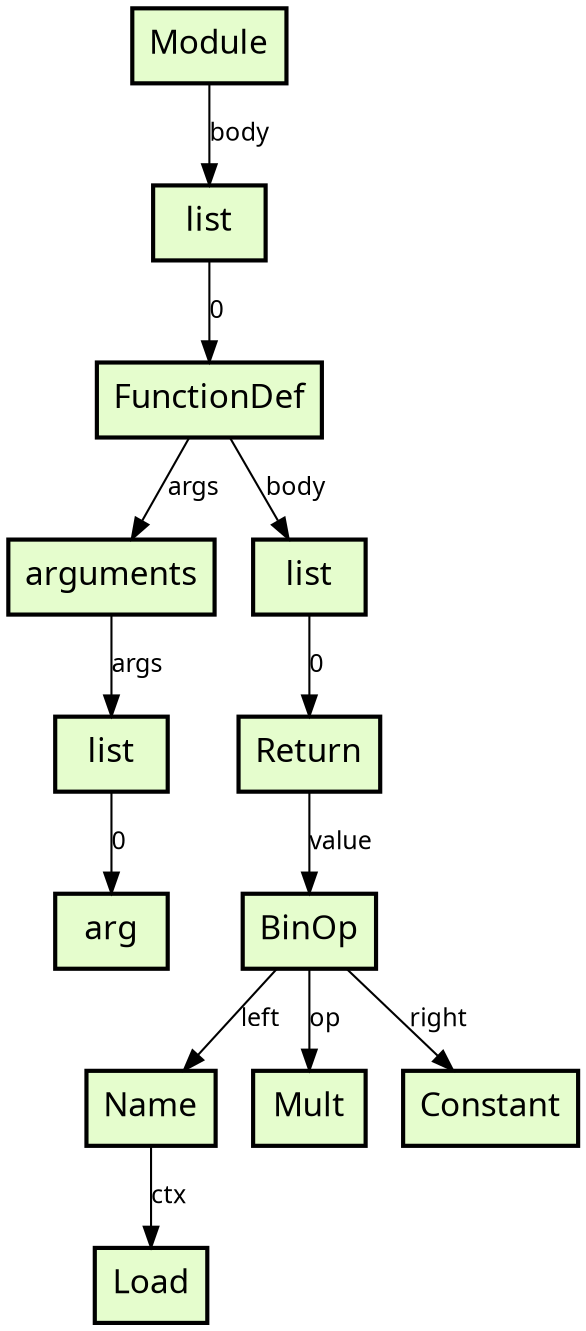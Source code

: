 digraph G {
	node [fontname = "Fira Code" fontsize = 16
	style = filled fillcolor = "#E5FDCD" penwidth = 2]
	edge [fontname = "Fira Code" fontsize = 12]
	0 [label="Module" shape=box]
	1 [label="list" shape=box]
	2 [label="FunctionDef" shape=box]
	3 [label="arguments" shape=box]
	4 [label="list" shape=box]
	5 [label="arg" shape=box]
	6 [label="list" shape=box]
	7 [label="Return" shape=box]
	8 [label="BinOp" shape=box]
	9 [label="Name" shape=box]
	10 [label="Load" shape=box]
	11 [label="Mult" shape=box]
	12 [label="Constant" shape=box]
	0 -> 1 [label="body"]
	1 -> 2 [label="0"]
	2 -> 3 [label="args"]
	2 -> 6 [label="body"]
	3 -> 4 [label="args"]
	4 -> 5 [label="0"]
	6 -> 7 [label="0"]
	7 -> 8 [label="value"]
	8 -> 9 [label="left"]
	8 -> 11 [label="op"]
	8 -> 12 [label="right"]
	9 -> 10 [label="ctx"]
}
